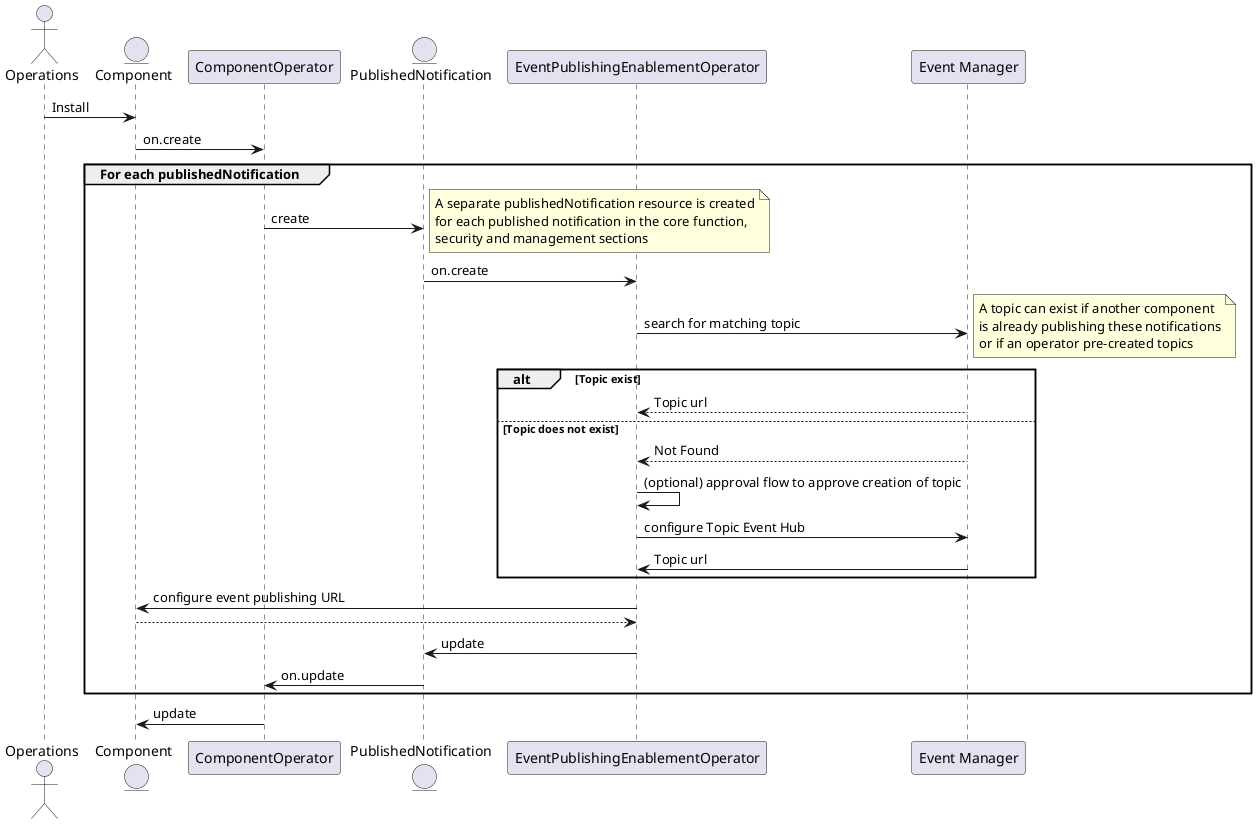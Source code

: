 @startuml

actor Operations
entity Component
participant ComponentOperator
entity PublishedNotification
participant EventPublishingEnablementOperator
participant "Event Manager" as TMFC019

Component <- Operations : Install
Component -> ComponentOperator: on.create 
group For each publishedNotification
	ComponentOperator -> PublishedNotification: create
	note right
	    A separate publishedNotification resource is created
	    for each published notification in the core function,
	    security and management sections
	end note
    PublishedNotification -> EventPublishingEnablementOperator: on.create     
    EventPublishingEnablementOperator -> TMFC019: search for matching topic
    note right
    	A topic can exist if another component
    	is already publishing these notifications
    	or if an operator pre-created topics
    end note
    alt Topic exist
    	EventPublishingEnablementOperator <-- TMFC019: Topic url
    else Topic does not exist
     	EventPublishingEnablementOperator <-- TMFC019: Not Found
    	EventPublishingEnablementOperator -> EventPublishingEnablementOperator: (optional) approval flow to approve creation of topic
    	EventPublishingEnablementOperator -> TMFC019 : configure Topic Event Hub
    	EventPublishingEnablementOperator <- TMFC019 : Topic url
    end alt
    EventPublishingEnablementOperator -> Component : configure event publishing URL
    EventPublishingEnablementOperator <-- Component
    PublishedNotification <- EventPublishingEnablementOperator: update
    ComponentOperator <- PublishedNotification: on.update
end
Component <- ComponentOperator: update 

@enduml